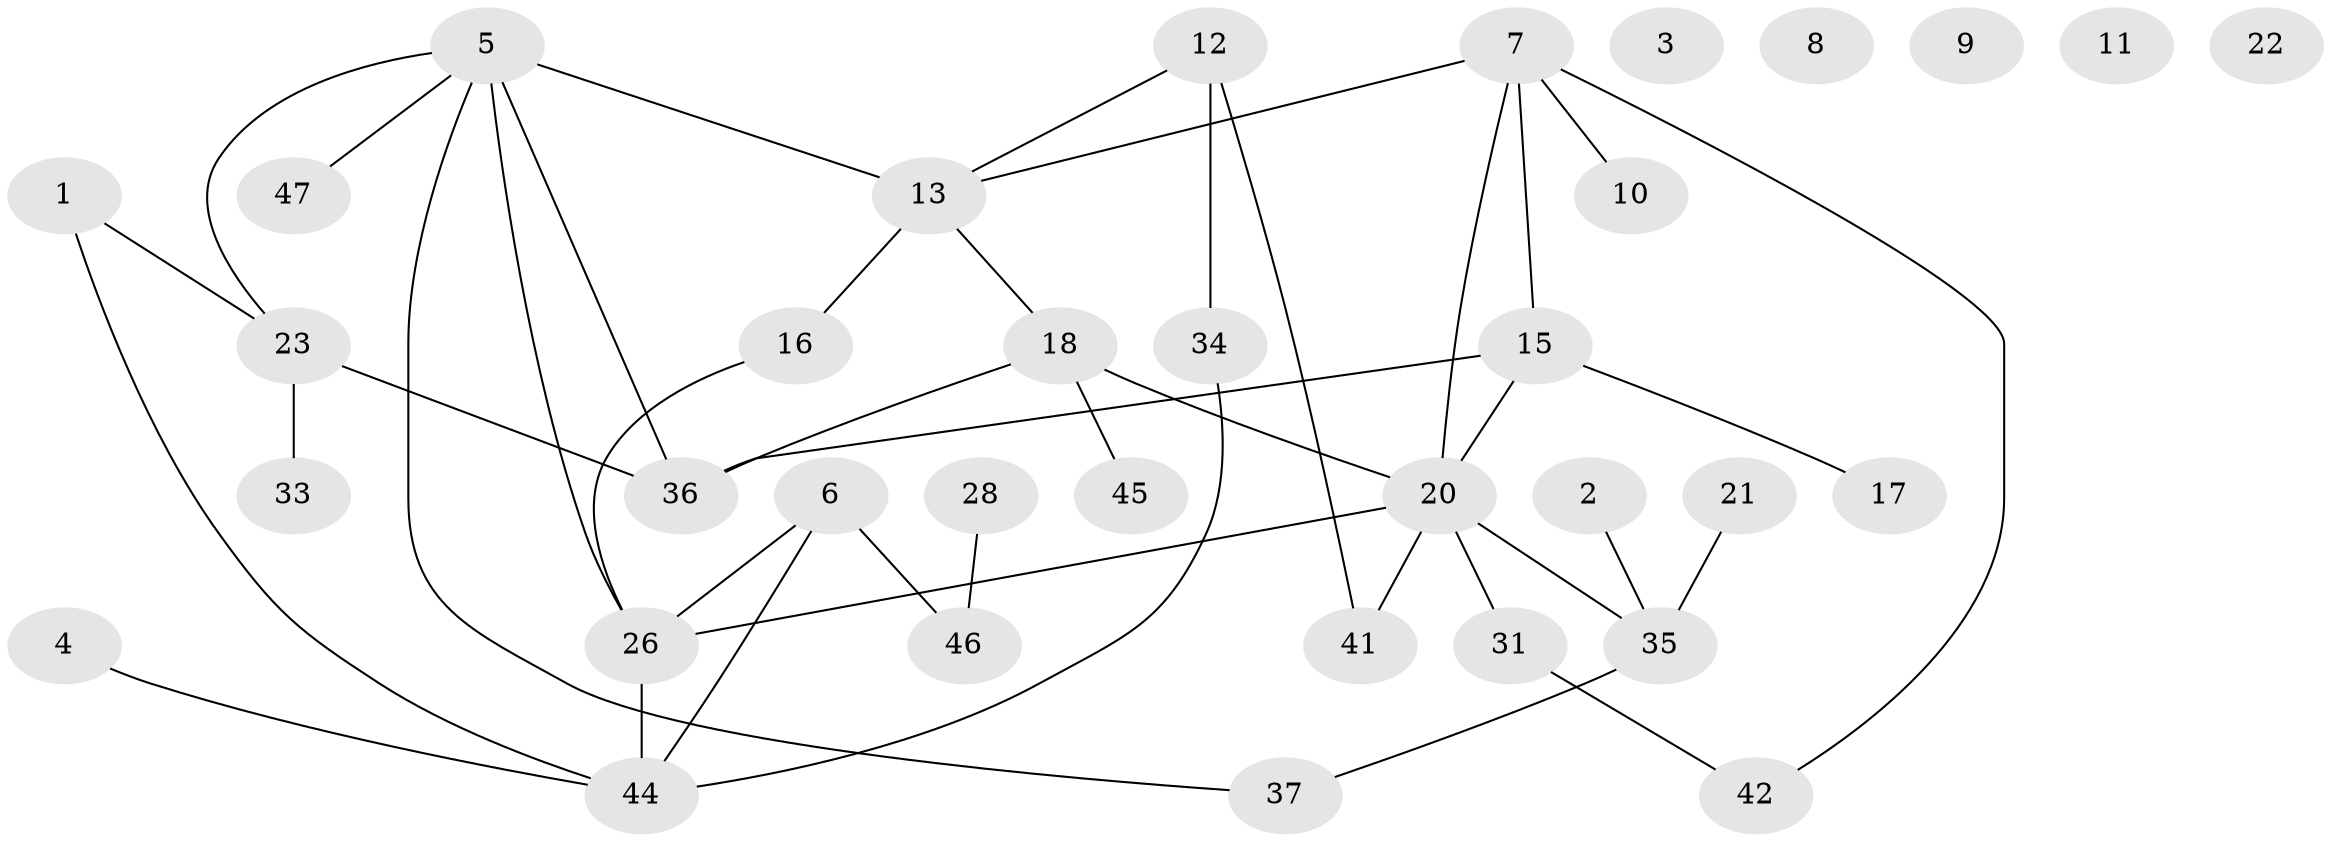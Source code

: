 // original degree distribution, {2: 0.3, 1: 0.26, 0: 0.08, 4: 0.14, 3: 0.08, 5: 0.1, 6: 0.04}
// Generated by graph-tools (version 1.1) at 2025/16/03/04/25 18:16:28]
// undirected, 35 vertices, 42 edges
graph export_dot {
graph [start="1"]
  node [color=gray90,style=filled];
  1;
  2;
  3;
  4;
  5 [super="+38+24"];
  6 [super="+14"];
  7 [super="+29"];
  8;
  9 [super="+43"];
  10 [super="+19"];
  11;
  12 [super="+27"];
  13 [super="+30"];
  15;
  16;
  17;
  18 [super="+39"];
  20 [super="+25"];
  21;
  22;
  23 [super="+32"];
  26;
  28;
  31;
  33;
  34;
  35;
  36;
  37 [super="+40"];
  41;
  42;
  44 [super="+50"];
  45;
  46;
  47 [super="+49"];
  1 -- 44;
  1 -- 23;
  2 -- 35;
  4 -- 44;
  5 -- 36;
  5 -- 26;
  5 -- 13 [weight=2];
  5 -- 37;
  5 -- 47;
  5 -- 23;
  6 -- 26;
  6 -- 46;
  6 -- 44;
  7 -- 15;
  7 -- 20;
  7 -- 42;
  7 -- 13;
  7 -- 10;
  12 -- 34;
  12 -- 41;
  12 -- 13;
  13 -- 16;
  13 -- 18;
  15 -- 17;
  15 -- 20;
  15 -- 36;
  16 -- 26;
  18 -- 36;
  18 -- 45;
  18 -- 20 [weight=2];
  20 -- 41;
  20 -- 35;
  20 -- 26;
  20 -- 31;
  21 -- 35;
  23 -- 36 [weight=2];
  23 -- 33;
  26 -- 44;
  28 -- 46;
  31 -- 42;
  34 -- 44;
  35 -- 37;
}
